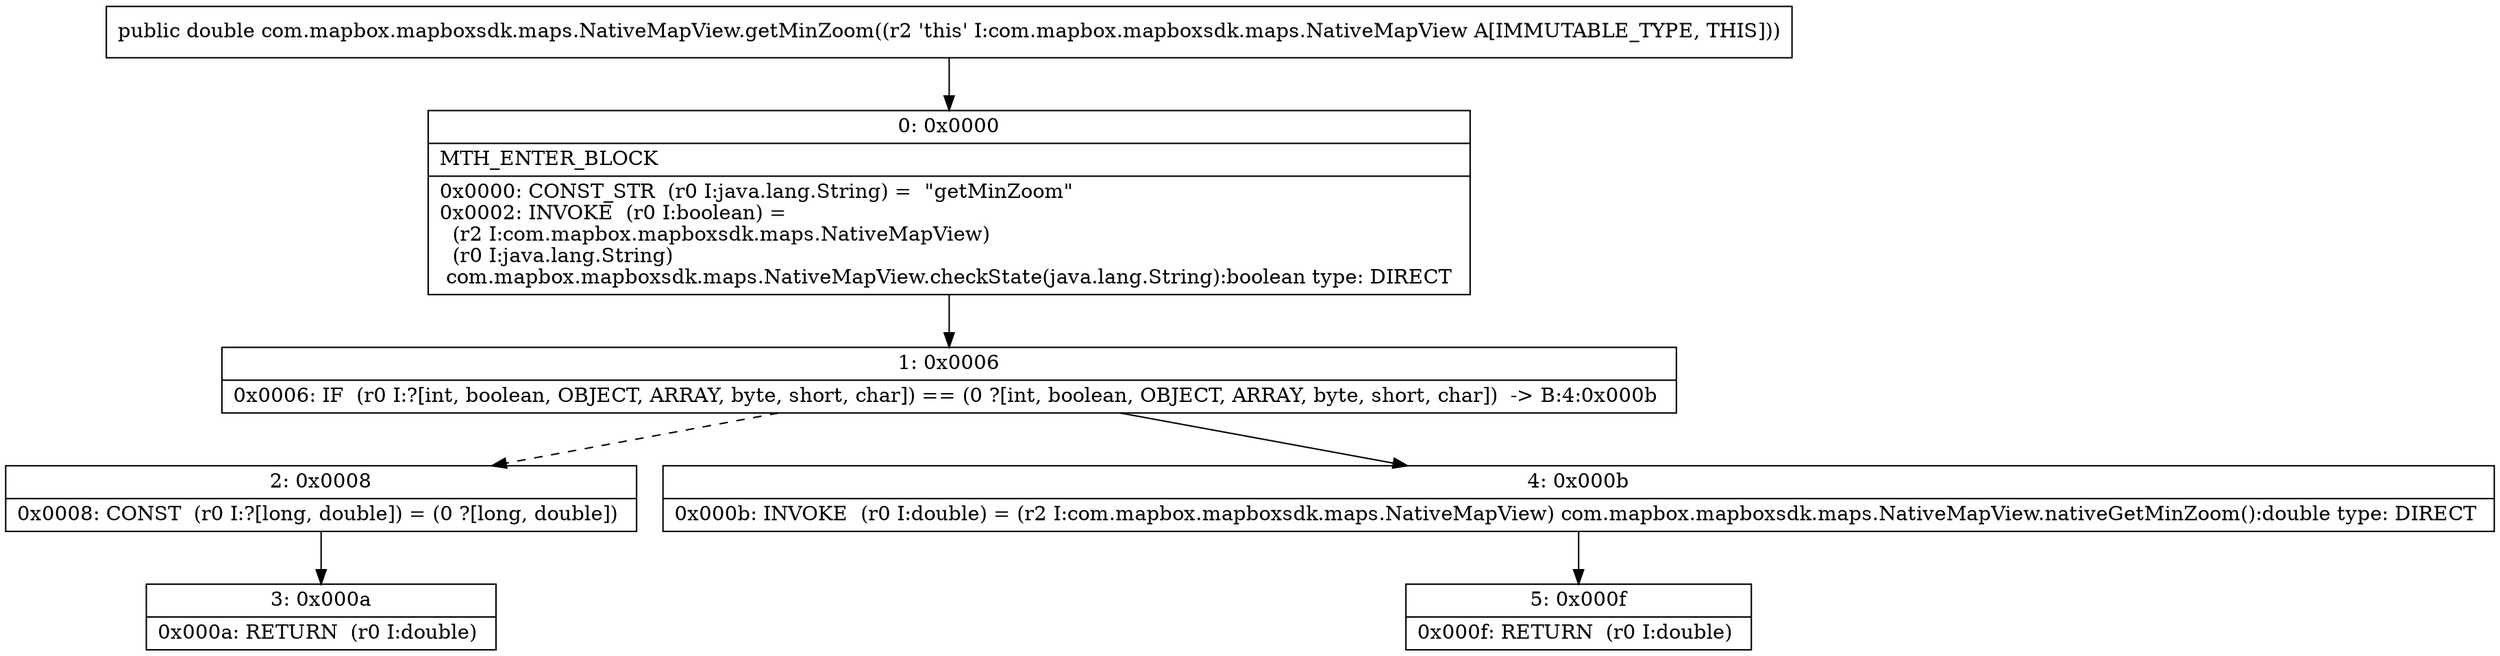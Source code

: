 digraph "CFG forcom.mapbox.mapboxsdk.maps.NativeMapView.getMinZoom()D" {
Node_0 [shape=record,label="{0\:\ 0x0000|MTH_ENTER_BLOCK\l|0x0000: CONST_STR  (r0 I:java.lang.String) =  \"getMinZoom\" \l0x0002: INVOKE  (r0 I:boolean) = \l  (r2 I:com.mapbox.mapboxsdk.maps.NativeMapView)\l  (r0 I:java.lang.String)\l com.mapbox.mapboxsdk.maps.NativeMapView.checkState(java.lang.String):boolean type: DIRECT \l}"];
Node_1 [shape=record,label="{1\:\ 0x0006|0x0006: IF  (r0 I:?[int, boolean, OBJECT, ARRAY, byte, short, char]) == (0 ?[int, boolean, OBJECT, ARRAY, byte, short, char])  \-\> B:4:0x000b \l}"];
Node_2 [shape=record,label="{2\:\ 0x0008|0x0008: CONST  (r0 I:?[long, double]) = (0 ?[long, double]) \l}"];
Node_3 [shape=record,label="{3\:\ 0x000a|0x000a: RETURN  (r0 I:double) \l}"];
Node_4 [shape=record,label="{4\:\ 0x000b|0x000b: INVOKE  (r0 I:double) = (r2 I:com.mapbox.mapboxsdk.maps.NativeMapView) com.mapbox.mapboxsdk.maps.NativeMapView.nativeGetMinZoom():double type: DIRECT \l}"];
Node_5 [shape=record,label="{5\:\ 0x000f|0x000f: RETURN  (r0 I:double) \l}"];
MethodNode[shape=record,label="{public double com.mapbox.mapboxsdk.maps.NativeMapView.getMinZoom((r2 'this' I:com.mapbox.mapboxsdk.maps.NativeMapView A[IMMUTABLE_TYPE, THIS])) }"];
MethodNode -> Node_0;
Node_0 -> Node_1;
Node_1 -> Node_2[style=dashed];
Node_1 -> Node_4;
Node_2 -> Node_3;
Node_4 -> Node_5;
}

